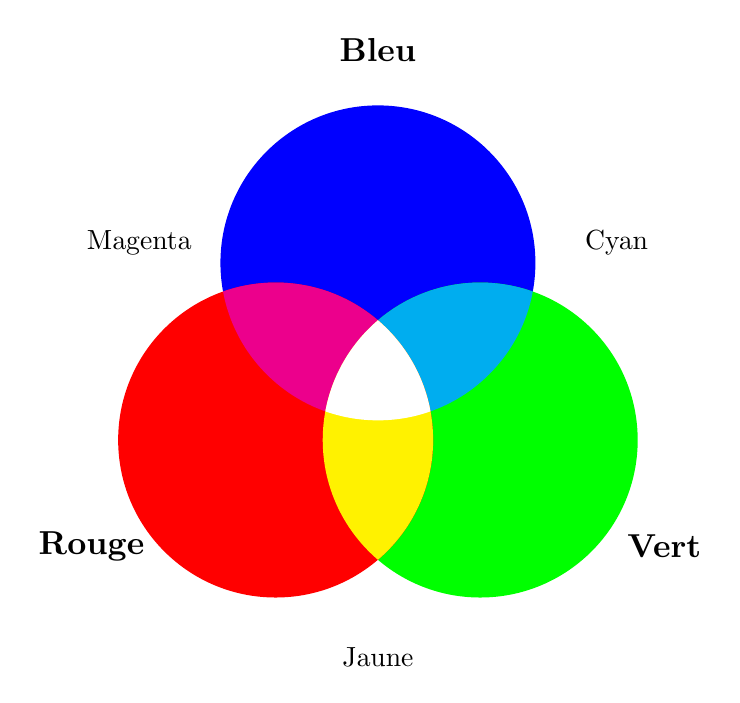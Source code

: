 % Adapted by A. Bodin from : 
% RGB color mixing
% Author: Henrik Skov Midtiby <http://midtiby.blogspot.com/>
\begin{tikzpicture}
% Create the background in the circle, by drawing several slices
% each with a constant color given by the angle (which is converted


% On top of the background draw three spotlights of the primary colors
% red, green and blue (they are primary in an additive colorspace where
% light are mixed)
\draw [draw=none, fill=blue] (90:1.5) circle (2cm);
\draw [draw=none, fill=green] (-30:1.5) circle (2cm);
\draw [draw=none, fill=red] (210:1.5) circle (2cm);

% Draw areas where two of the three primary colors are overlapping.
% These areas are the secondary colors yellow, cyan and magenta.
\begin{scope} % red + green = yellow
	\clip (90:1.5) circle(2cm);
	\draw [draw=none, fill=cyan] (-30:1.5) circle (2cm);
\end{scope} % blue + red = magenta
\begin{scope}
	\clip (210:1.5) circle(2cm);
	\draw [draw=none, fill=magenta] (90:1.5) circle (2cm);
\end{scope}
\begin{scope} % green + blue = cyan
	\clip (-30:1.5) circle(2cm);
	\draw [draw=none, fill=yellow] (210:1.5) circle (2cm);
\end{scope}

% Draw the center area which consists of all the primary colors.
\begin{scope} % red + green + blue = white
	\clip (90:1.5) circle(2cm);
	\clip (210:1.5) circle(2cm);
	\draw [draw=none, fill=white] (-30:1.5) circle (2cm);	
\end{scope}

% Add labels with names of the primary and secondary colors.
\foreach \x/\text in {0/Bleu, 120/Vert, 240/Rouge}
	\draw (-\x+90:4.2) node[scale=1.2] {\bf\text};
\foreach \x/\text in {60/Cyan, 180/Jaune, 300/Magenta}
	\draw (-\x+90:3.5) node {\text};



\end{tikzpicture}
